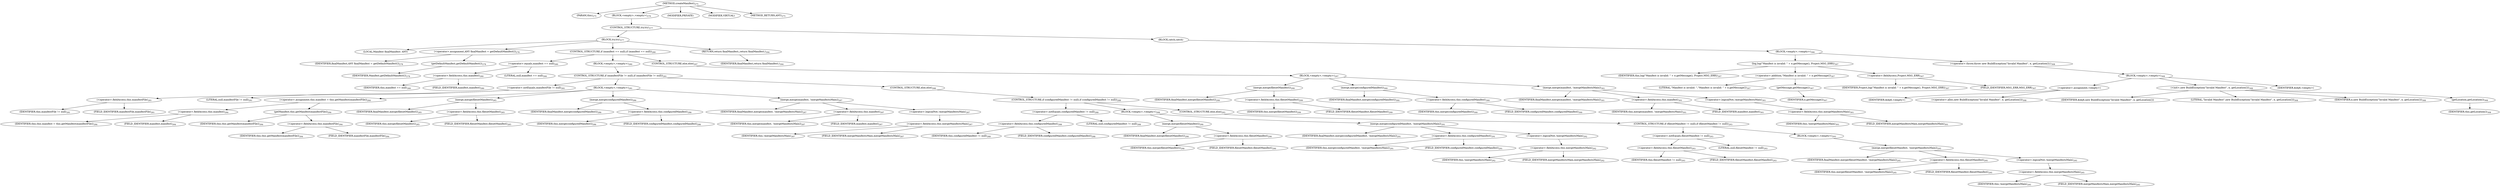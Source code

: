 digraph "createManifest" {  
"403" [label = <(METHOD,createManifest)<SUB>275</SUB>> ]
"26" [label = <(PARAM,this)<SUB>275</SUB>> ]
"404" [label = <(BLOCK,&lt;empty&gt;,&lt;empty&gt;)<SUB>276</SUB>> ]
"405" [label = <(CONTROL_STRUCTURE,try,try)<SUB>277</SUB>> ]
"406" [label = <(BLOCK,try,try)<SUB>277</SUB>> ]
"407" [label = <(LOCAL,Manifest finalManifest: ANY)> ]
"408" [label = <(&lt;operator&gt;.assignment,ANY finalManifest = getDefaultManifest())<SUB>278</SUB>> ]
"409" [label = <(IDENTIFIER,finalManifest,ANY finalManifest = getDefaultManifest())<SUB>278</SUB>> ]
"410" [label = <(getDefaultManifest,getDefaultManifest())<SUB>278</SUB>> ]
"411" [label = <(IDENTIFIER,Manifest,getDefaultManifest())<SUB>278</SUB>> ]
"412" [label = <(CONTROL_STRUCTURE,if (manifest == null),if (manifest == null))<SUB>280</SUB>> ]
"413" [label = <(&lt;operator&gt;.equals,manifest == null)<SUB>280</SUB>> ]
"414" [label = <(&lt;operator&gt;.fieldAccess,this.manifest)<SUB>280</SUB>> ]
"415" [label = <(IDENTIFIER,this,manifest == null)<SUB>280</SUB>> ]
"416" [label = <(FIELD_IDENTIFIER,manifest,manifest)<SUB>280</SUB>> ]
"417" [label = <(LITERAL,null,manifest == null)<SUB>280</SUB>> ]
"418" [label = <(BLOCK,&lt;empty&gt;,&lt;empty&gt;)<SUB>280</SUB>> ]
"419" [label = <(CONTROL_STRUCTURE,if (manifestFile != null),if (manifestFile != null))<SUB>281</SUB>> ]
"420" [label = <(&lt;operator&gt;.notEquals,manifestFile != null)<SUB>281</SUB>> ]
"421" [label = <(&lt;operator&gt;.fieldAccess,this.manifestFile)<SUB>281</SUB>> ]
"422" [label = <(IDENTIFIER,this,manifestFile != null)<SUB>281</SUB>> ]
"423" [label = <(FIELD_IDENTIFIER,manifestFile,manifestFile)<SUB>281</SUB>> ]
"424" [label = <(LITERAL,null,manifestFile != null)<SUB>281</SUB>> ]
"425" [label = <(BLOCK,&lt;empty&gt;,&lt;empty&gt;)<SUB>281</SUB>> ]
"426" [label = <(&lt;operator&gt;.assignment,this.manifest = this.getManifest(manifestFile))<SUB>284</SUB>> ]
"427" [label = <(&lt;operator&gt;.fieldAccess,this.manifest)<SUB>284</SUB>> ]
"428" [label = <(IDENTIFIER,this,this.manifest = this.getManifest(manifestFile))<SUB>284</SUB>> ]
"429" [label = <(FIELD_IDENTIFIER,manifest,manifest)<SUB>284</SUB>> ]
"430" [label = <(getManifest,this.getManifest(manifestFile))<SUB>284</SUB>> ]
"25" [label = <(IDENTIFIER,this,this.getManifest(manifestFile))<SUB>284</SUB>> ]
"431" [label = <(&lt;operator&gt;.fieldAccess,this.manifestFile)<SUB>284</SUB>> ]
"432" [label = <(IDENTIFIER,this,this.getManifest(manifestFile))<SUB>284</SUB>> ]
"433" [label = <(FIELD_IDENTIFIER,manifestFile,manifestFile)<SUB>284</SUB>> ]
"434" [label = <(merge,merge(filesetManifest))<SUB>285</SUB>> ]
"435" [label = <(IDENTIFIER,finalManifest,merge(filesetManifest))<SUB>285</SUB>> ]
"436" [label = <(&lt;operator&gt;.fieldAccess,this.filesetManifest)<SUB>285</SUB>> ]
"437" [label = <(IDENTIFIER,this,merge(filesetManifest))<SUB>285</SUB>> ]
"438" [label = <(FIELD_IDENTIFIER,filesetManifest,filesetManifest)<SUB>285</SUB>> ]
"439" [label = <(merge,merge(configuredManifest))<SUB>286</SUB>> ]
"440" [label = <(IDENTIFIER,finalManifest,merge(configuredManifest))<SUB>286</SUB>> ]
"441" [label = <(&lt;operator&gt;.fieldAccess,this.configuredManifest)<SUB>286</SUB>> ]
"442" [label = <(IDENTIFIER,this,merge(configuredManifest))<SUB>286</SUB>> ]
"443" [label = <(FIELD_IDENTIFIER,configuredManifest,configuredManifest)<SUB>286</SUB>> ]
"444" [label = <(merge,merge(manifest, !mergeManifestsMain))<SUB>287</SUB>> ]
"445" [label = <(IDENTIFIER,finalManifest,merge(manifest, !mergeManifestsMain))<SUB>287</SUB>> ]
"446" [label = <(&lt;operator&gt;.fieldAccess,this.manifest)<SUB>287</SUB>> ]
"447" [label = <(IDENTIFIER,this,merge(manifest, !mergeManifestsMain))<SUB>287</SUB>> ]
"448" [label = <(FIELD_IDENTIFIER,manifest,manifest)<SUB>287</SUB>> ]
"449" [label = <(&lt;operator&gt;.logicalNot,!mergeManifestsMain)<SUB>287</SUB>> ]
"450" [label = <(&lt;operator&gt;.fieldAccess,this.mergeManifestsMain)<SUB>287</SUB>> ]
"451" [label = <(IDENTIFIER,this,!mergeManifestsMain)<SUB>287</SUB>> ]
"452" [label = <(FIELD_IDENTIFIER,mergeManifestsMain,mergeManifestsMain)<SUB>287</SUB>> ]
"453" [label = <(CONTROL_STRUCTURE,else,else)<SUB>288</SUB>> ]
"454" [label = <(CONTROL_STRUCTURE,if (configuredManifest != null),if (configuredManifest != null))<SUB>288</SUB>> ]
"455" [label = <(&lt;operator&gt;.notEquals,configuredManifest != null)<SUB>288</SUB>> ]
"456" [label = <(&lt;operator&gt;.fieldAccess,this.configuredManifest)<SUB>288</SUB>> ]
"457" [label = <(IDENTIFIER,this,configuredManifest != null)<SUB>288</SUB>> ]
"458" [label = <(FIELD_IDENTIFIER,configuredManifest,configuredManifest)<SUB>288</SUB>> ]
"459" [label = <(LITERAL,null,configuredManifest != null)<SUB>288</SUB>> ]
"460" [label = <(BLOCK,&lt;empty&gt;,&lt;empty&gt;)<SUB>288</SUB>> ]
"461" [label = <(merge,merge(filesetManifest))<SUB>290</SUB>> ]
"462" [label = <(IDENTIFIER,finalManifest,merge(filesetManifest))<SUB>290</SUB>> ]
"463" [label = <(&lt;operator&gt;.fieldAccess,this.filesetManifest)<SUB>290</SUB>> ]
"464" [label = <(IDENTIFIER,this,merge(filesetManifest))<SUB>290</SUB>> ]
"465" [label = <(FIELD_IDENTIFIER,filesetManifest,filesetManifest)<SUB>290</SUB>> ]
"466" [label = <(merge,merge(configuredManifest, !mergeManifestsMain))<SUB>291</SUB>> ]
"467" [label = <(IDENTIFIER,finalManifest,merge(configuredManifest, !mergeManifestsMain))<SUB>291</SUB>> ]
"468" [label = <(&lt;operator&gt;.fieldAccess,this.configuredManifest)<SUB>291</SUB>> ]
"469" [label = <(IDENTIFIER,this,merge(configuredManifest, !mergeManifestsMain))<SUB>291</SUB>> ]
"470" [label = <(FIELD_IDENTIFIER,configuredManifest,configuredManifest)<SUB>291</SUB>> ]
"471" [label = <(&lt;operator&gt;.logicalNot,!mergeManifestsMain)<SUB>292</SUB>> ]
"472" [label = <(&lt;operator&gt;.fieldAccess,this.mergeManifestsMain)<SUB>292</SUB>> ]
"473" [label = <(IDENTIFIER,this,!mergeManifestsMain)<SUB>292</SUB>> ]
"474" [label = <(FIELD_IDENTIFIER,mergeManifestsMain,mergeManifestsMain)<SUB>292</SUB>> ]
"475" [label = <(CONTROL_STRUCTURE,else,else)<SUB>293</SUB>> ]
"476" [label = <(CONTROL_STRUCTURE,if (filesetManifest != null),if (filesetManifest != null))<SUB>293</SUB>> ]
"477" [label = <(&lt;operator&gt;.notEquals,filesetManifest != null)<SUB>293</SUB>> ]
"478" [label = <(&lt;operator&gt;.fieldAccess,this.filesetManifest)<SUB>293</SUB>> ]
"479" [label = <(IDENTIFIER,this,filesetManifest != null)<SUB>293</SUB>> ]
"480" [label = <(FIELD_IDENTIFIER,filesetManifest,filesetManifest)<SUB>293</SUB>> ]
"481" [label = <(LITERAL,null,filesetManifest != null)<SUB>293</SUB>> ]
"482" [label = <(BLOCK,&lt;empty&gt;,&lt;empty&gt;)<SUB>293</SUB>> ]
"483" [label = <(merge,merge(filesetManifest, !mergeManifestsMain))<SUB>295</SUB>> ]
"484" [label = <(IDENTIFIER,finalManifest,merge(filesetManifest, !mergeManifestsMain))<SUB>295</SUB>> ]
"485" [label = <(&lt;operator&gt;.fieldAccess,this.filesetManifest)<SUB>295</SUB>> ]
"486" [label = <(IDENTIFIER,this,merge(filesetManifest, !mergeManifestsMain))<SUB>295</SUB>> ]
"487" [label = <(FIELD_IDENTIFIER,filesetManifest,filesetManifest)<SUB>295</SUB>> ]
"488" [label = <(&lt;operator&gt;.logicalNot,!mergeManifestsMain)<SUB>295</SUB>> ]
"489" [label = <(&lt;operator&gt;.fieldAccess,this.mergeManifestsMain)<SUB>295</SUB>> ]
"490" [label = <(IDENTIFIER,this,!mergeManifestsMain)<SUB>295</SUB>> ]
"491" [label = <(FIELD_IDENTIFIER,mergeManifestsMain,mergeManifestsMain)<SUB>295</SUB>> ]
"492" [label = <(CONTROL_STRUCTURE,else,else)<SUB>297</SUB>> ]
"493" [label = <(BLOCK,&lt;empty&gt;,&lt;empty&gt;)<SUB>297</SUB>> ]
"494" [label = <(merge,merge(filesetManifest))<SUB>299</SUB>> ]
"495" [label = <(IDENTIFIER,finalManifest,merge(filesetManifest))<SUB>299</SUB>> ]
"496" [label = <(&lt;operator&gt;.fieldAccess,this.filesetManifest)<SUB>299</SUB>> ]
"497" [label = <(IDENTIFIER,this,merge(filesetManifest))<SUB>299</SUB>> ]
"498" [label = <(FIELD_IDENTIFIER,filesetManifest,filesetManifest)<SUB>299</SUB>> ]
"499" [label = <(merge,merge(configuredManifest))<SUB>300</SUB>> ]
"500" [label = <(IDENTIFIER,finalManifest,merge(configuredManifest))<SUB>300</SUB>> ]
"501" [label = <(&lt;operator&gt;.fieldAccess,this.configuredManifest)<SUB>300</SUB>> ]
"502" [label = <(IDENTIFIER,this,merge(configuredManifest))<SUB>300</SUB>> ]
"503" [label = <(FIELD_IDENTIFIER,configuredManifest,configuredManifest)<SUB>300</SUB>> ]
"504" [label = <(merge,merge(manifest, !mergeManifestsMain))<SUB>301</SUB>> ]
"505" [label = <(IDENTIFIER,finalManifest,merge(manifest, !mergeManifestsMain))<SUB>301</SUB>> ]
"506" [label = <(&lt;operator&gt;.fieldAccess,this.manifest)<SUB>301</SUB>> ]
"507" [label = <(IDENTIFIER,this,merge(manifest, !mergeManifestsMain))<SUB>301</SUB>> ]
"508" [label = <(FIELD_IDENTIFIER,manifest,manifest)<SUB>301</SUB>> ]
"509" [label = <(&lt;operator&gt;.logicalNot,!mergeManifestsMain)<SUB>301</SUB>> ]
"510" [label = <(&lt;operator&gt;.fieldAccess,this.mergeManifestsMain)<SUB>301</SUB>> ]
"511" [label = <(IDENTIFIER,this,!mergeManifestsMain)<SUB>301</SUB>> ]
"512" [label = <(FIELD_IDENTIFIER,mergeManifestsMain,mergeManifestsMain)<SUB>301</SUB>> ]
"513" [label = <(RETURN,return finalManifest;,return finalManifest;)<SUB>304</SUB>> ]
"514" [label = <(IDENTIFIER,finalManifest,return finalManifest;)<SUB>304</SUB>> ]
"515" [label = <(BLOCK,catch,catch)> ]
"516" [label = <(BLOCK,&lt;empty&gt;,&lt;empty&gt;)<SUB>306</SUB>> ]
"517" [label = <(log,log(&quot;Manifest is invalid: &quot; + e.getMessage(), Project.MSG_ERR))<SUB>307</SUB>> ]
"27" [label = <(IDENTIFIER,this,log(&quot;Manifest is invalid: &quot; + e.getMessage(), Project.MSG_ERR))<SUB>307</SUB>> ]
"518" [label = <(&lt;operator&gt;.addition,&quot;Manifest is invalid: &quot; + e.getMessage())<SUB>307</SUB>> ]
"519" [label = <(LITERAL,&quot;Manifest is invalid: &quot;,&quot;Manifest is invalid: &quot; + e.getMessage())<SUB>307</SUB>> ]
"520" [label = <(getMessage,getMessage())<SUB>307</SUB>> ]
"521" [label = <(IDENTIFIER,e,getMessage())<SUB>307</SUB>> ]
"522" [label = <(&lt;operator&gt;.fieldAccess,Project.MSG_ERR)<SUB>307</SUB>> ]
"523" [label = <(IDENTIFIER,Project,log(&quot;Manifest is invalid: &quot; + e.getMessage(), Project.MSG_ERR))<SUB>307</SUB>> ]
"524" [label = <(FIELD_IDENTIFIER,MSG_ERR,MSG_ERR)<SUB>307</SUB>> ]
"525" [label = <(&lt;operator&gt;.throw,throw new BuildException(&quot;Invalid Manifest&quot;, e, getLocation());)<SUB>308</SUB>> ]
"526" [label = <(BLOCK,&lt;empty&gt;,&lt;empty&gt;)<SUB>308</SUB>> ]
"527" [label = <(&lt;operator&gt;.assignment,&lt;empty&gt;)> ]
"528" [label = <(IDENTIFIER,$obj6,&lt;empty&gt;)> ]
"529" [label = <(&lt;operator&gt;.alloc,new BuildException(&quot;Invalid Manifest&quot;, e, getLocation()))<SUB>308</SUB>> ]
"530" [label = <(&lt;init&gt;,new BuildException(&quot;Invalid Manifest&quot;, e, getLocation()))<SUB>308</SUB>> ]
"531" [label = <(IDENTIFIER,$obj6,new BuildException(&quot;Invalid Manifest&quot;, e, getLocation()))> ]
"532" [label = <(LITERAL,&quot;Invalid Manifest&quot;,new BuildException(&quot;Invalid Manifest&quot;, e, getLocation()))<SUB>308</SUB>> ]
"533" [label = <(IDENTIFIER,e,new BuildException(&quot;Invalid Manifest&quot;, e, getLocation()))<SUB>308</SUB>> ]
"534" [label = <(getLocation,getLocation())<SUB>308</SUB>> ]
"28" [label = <(IDENTIFIER,this,getLocation())<SUB>308</SUB>> ]
"535" [label = <(IDENTIFIER,$obj6,&lt;empty&gt;)> ]
"536" [label = <(MODIFIER,PRIVATE)> ]
"537" [label = <(MODIFIER,VIRTUAL)> ]
"538" [label = <(METHOD_RETURN,ANY)<SUB>275</SUB>> ]
  "403" -> "26" 
  "403" -> "404" 
  "403" -> "536" 
  "403" -> "537" 
  "403" -> "538" 
  "404" -> "405" 
  "405" -> "406" 
  "405" -> "515" 
  "406" -> "407" 
  "406" -> "408" 
  "406" -> "412" 
  "406" -> "513" 
  "408" -> "409" 
  "408" -> "410" 
  "410" -> "411" 
  "412" -> "413" 
  "412" -> "418" 
  "412" -> "492" 
  "413" -> "414" 
  "413" -> "417" 
  "414" -> "415" 
  "414" -> "416" 
  "418" -> "419" 
  "419" -> "420" 
  "419" -> "425" 
  "419" -> "453" 
  "420" -> "421" 
  "420" -> "424" 
  "421" -> "422" 
  "421" -> "423" 
  "425" -> "426" 
  "425" -> "434" 
  "425" -> "439" 
  "425" -> "444" 
  "426" -> "427" 
  "426" -> "430" 
  "427" -> "428" 
  "427" -> "429" 
  "430" -> "25" 
  "430" -> "431" 
  "431" -> "432" 
  "431" -> "433" 
  "434" -> "435" 
  "434" -> "436" 
  "436" -> "437" 
  "436" -> "438" 
  "439" -> "440" 
  "439" -> "441" 
  "441" -> "442" 
  "441" -> "443" 
  "444" -> "445" 
  "444" -> "446" 
  "444" -> "449" 
  "446" -> "447" 
  "446" -> "448" 
  "449" -> "450" 
  "450" -> "451" 
  "450" -> "452" 
  "453" -> "454" 
  "454" -> "455" 
  "454" -> "460" 
  "454" -> "475" 
  "455" -> "456" 
  "455" -> "459" 
  "456" -> "457" 
  "456" -> "458" 
  "460" -> "461" 
  "460" -> "466" 
  "461" -> "462" 
  "461" -> "463" 
  "463" -> "464" 
  "463" -> "465" 
  "466" -> "467" 
  "466" -> "468" 
  "466" -> "471" 
  "468" -> "469" 
  "468" -> "470" 
  "471" -> "472" 
  "472" -> "473" 
  "472" -> "474" 
  "475" -> "476" 
  "476" -> "477" 
  "476" -> "482" 
  "477" -> "478" 
  "477" -> "481" 
  "478" -> "479" 
  "478" -> "480" 
  "482" -> "483" 
  "483" -> "484" 
  "483" -> "485" 
  "483" -> "488" 
  "485" -> "486" 
  "485" -> "487" 
  "488" -> "489" 
  "489" -> "490" 
  "489" -> "491" 
  "492" -> "493" 
  "493" -> "494" 
  "493" -> "499" 
  "493" -> "504" 
  "494" -> "495" 
  "494" -> "496" 
  "496" -> "497" 
  "496" -> "498" 
  "499" -> "500" 
  "499" -> "501" 
  "501" -> "502" 
  "501" -> "503" 
  "504" -> "505" 
  "504" -> "506" 
  "504" -> "509" 
  "506" -> "507" 
  "506" -> "508" 
  "509" -> "510" 
  "510" -> "511" 
  "510" -> "512" 
  "513" -> "514" 
  "515" -> "516" 
  "516" -> "517" 
  "516" -> "525" 
  "517" -> "27" 
  "517" -> "518" 
  "517" -> "522" 
  "518" -> "519" 
  "518" -> "520" 
  "520" -> "521" 
  "522" -> "523" 
  "522" -> "524" 
  "525" -> "526" 
  "526" -> "527" 
  "526" -> "530" 
  "526" -> "535" 
  "527" -> "528" 
  "527" -> "529" 
  "530" -> "531" 
  "530" -> "532" 
  "530" -> "533" 
  "530" -> "534" 
  "534" -> "28" 
}
